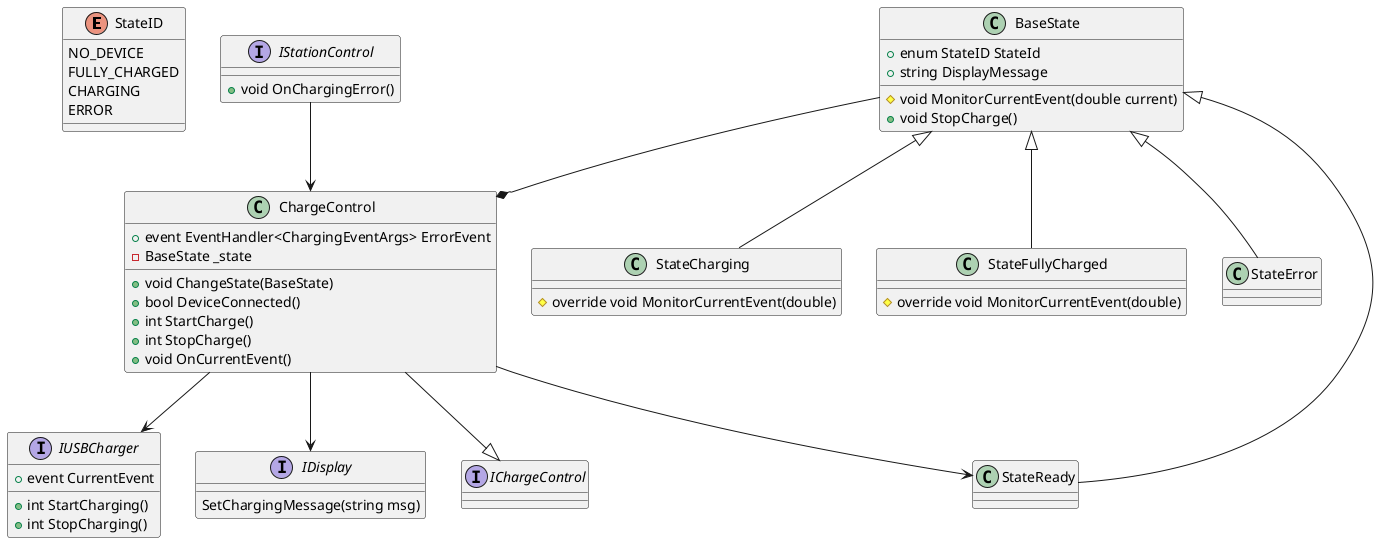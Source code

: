 @startuml ChargeControl_cd

enum StateID{
    NO_DEVICE
    FULLY_CHARGED
    CHARGING
    ERROR
}

class ChargeControl{
    + event EventHandler<ChargingEventArgs> ErrorEvent
    - BaseState _state
    + void ChangeState(BaseState)
    + bool DeviceConnected()
    + int StartCharge()
    + int StopCharge()
    + void OnCurrentEvent()
}

class BaseState{
    + enum StateID StateId
    + string DisplayMessage
    # void MonitorCurrentEvent(double current)
    + void StopCharge()

}

interface IUSBCharger{
    + event CurrentEvent
    + int StartCharging()
    + int StopCharging()
}

interface IDisplay{
    SetChargingMessage(string msg)
}

interface IStationControl{
    + void OnChargingError()
}

interface IChargeControl{

}

class StateCharging{
    # override void MonitorCurrentEvent(double)
}

class StateFullyCharged{
    # override void MonitorCurrentEvent(double)
}

IStationControl --> ChargeControl
ChargeControl --> IDisplay
ChargeControl --> IUSBCharger
ChargeControl --|> IChargeControl
BaseState --* ChargeControl
BaseState <|-- StateCharging
BaseState <|-- StateError
BaseState <|-- StateReady
BaseState <|-- StateFullyCharged
ChargeControl --> StateReady


@enduml
